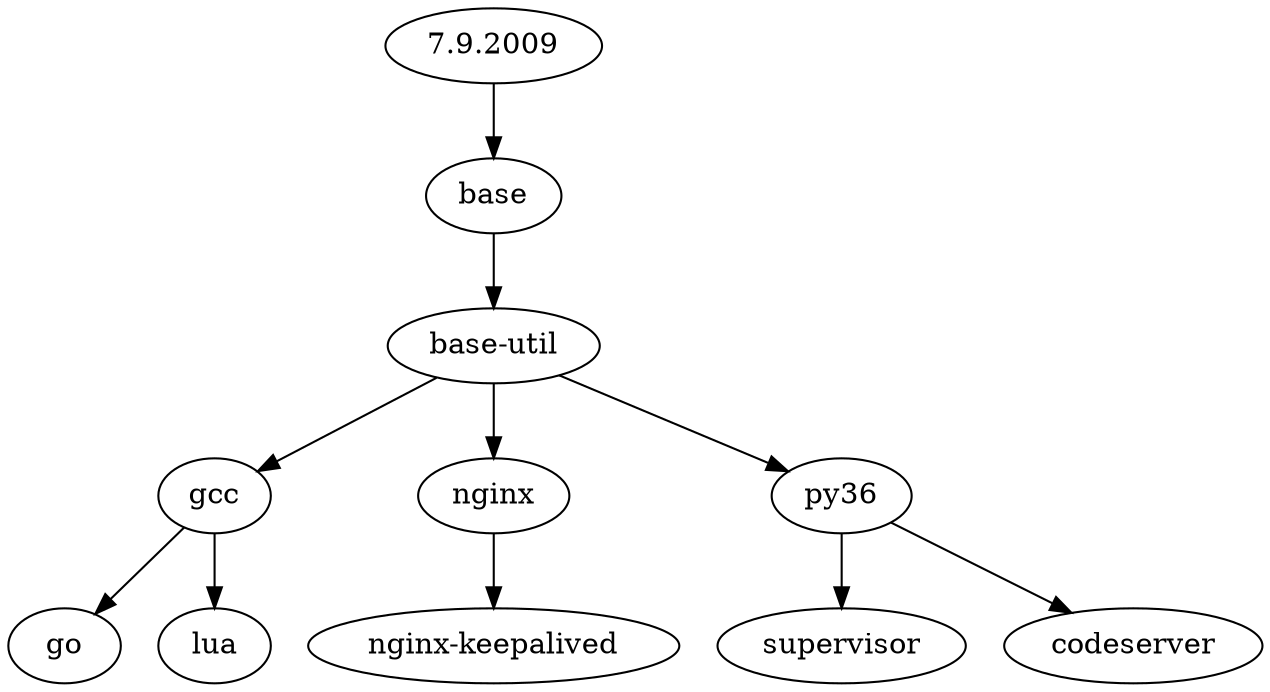 digraph {
	"7.9.2009" -> "base";
	"base" ->  "base-util";
	"base-util" -> "gcc" -> {"go", "lua"};
	"base-util" -> "nginx"->	"nginx-keepalived";
	"base-util" -> "py36" ->  {"supervisor", "codeserver"};
}